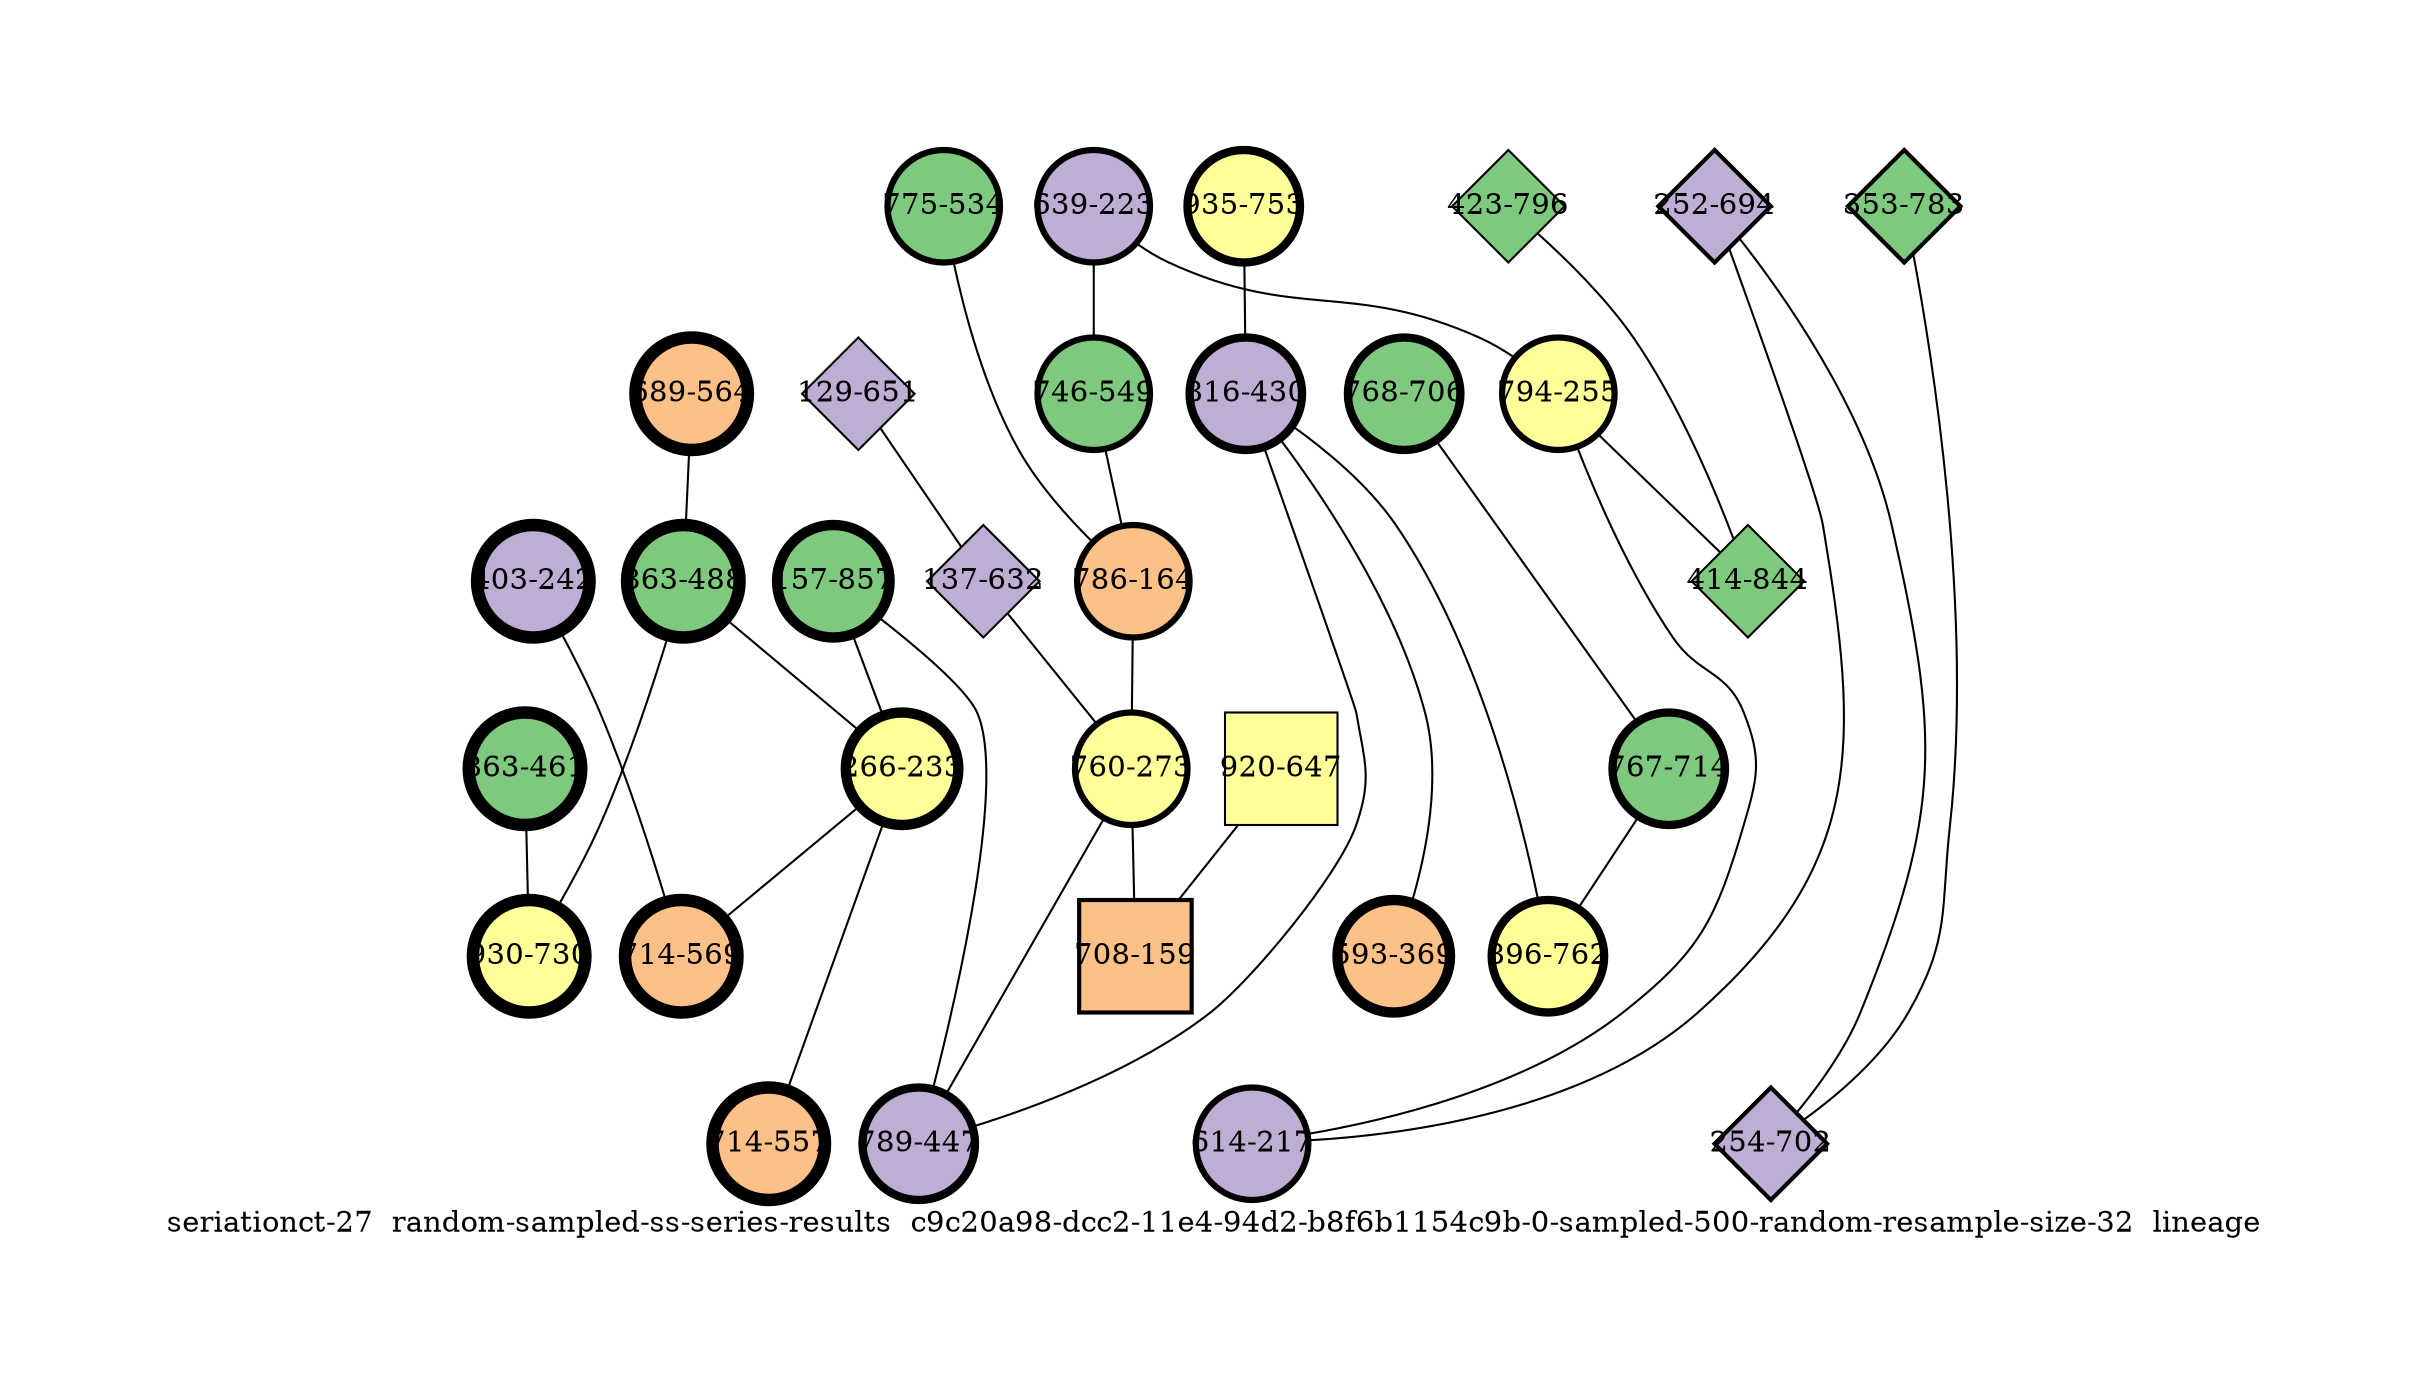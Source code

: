 strict graph "seriationct-27  random-sampled-ss-series-results  c9c20a98-dcc2-11e4-94d2-b8f6b1154c9b-0-sampled-500-random-resample-size-32  lineage" {
labelloc=b;
ratio=auto;
pad="1.0";
label="seriationct-27  random-sampled-ss-series-results  c9c20a98-dcc2-11e4-94d2-b8f6b1154c9b-0-sampled-500-random-resample-size-32  lineage";
node [width="0.75", style=filled, fixedsize=true, height="0.75", shape=circle, label=""];
0 [xCoordinate="564.0", appears_in_slice=6, yCoordinate="689.0", colorscheme=accent6, lineage_id=0, short_label="689-564", label="689-564", shape=circle, cluster_id=2, fillcolor=3, size="500.0", id=0, penwidth="6.0"];
1 [xCoordinate="488.0", appears_in_slice=6, yCoordinate="863.0", colorscheme=accent6, lineage_id=0, short_label="863-488", label="863-488", shape=circle, cluster_id=0, fillcolor=1, size="500.0", id=1, penwidth="6.0"];
2 [xCoordinate="647.0", appears_in_slice=1, yCoordinate="920.0", colorscheme=accent6, lineage_id=1, short_label="920-647", label="920-647", shape=square, cluster_id=3, fillcolor=4, size="500.0", id=2, penwidth="1.0"];
3 [xCoordinate="534.0", appears_in_slice=3, yCoordinate="775.0", colorscheme=accent6, lineage_id=0, short_label="775-534", label="775-534", shape=circle, cluster_id=0, fillcolor=1, size="500.0", id=3, penwidth="3.0"];
4 [xCoordinate="706.0", appears_in_slice=4, yCoordinate="768.0", colorscheme=accent6, lineage_id=0, short_label="768-706", label="768-706", shape=circle, cluster_id=0, fillcolor=1, size="500.0", id=4, penwidth="4.0"];
5 [xCoordinate="223.0", appears_in_slice=3, yCoordinate="639.0", colorscheme=accent6, lineage_id=0, short_label="639-223", label="639-223", shape=circle, cluster_id=1, fillcolor=2, size="500.0", id=5, penwidth="3.0"];
6 [xCoordinate="651.0", appears_in_slice=1, yCoordinate="129.0", colorscheme=accent6, lineage_id=2, short_label="129-651", label="129-651", shape=diamond, cluster_id=1, fillcolor=2, size="500.0", id=6, penwidth="1.0"];
7 [xCoordinate="796.0", appears_in_slice=1, yCoordinate="423.0", colorscheme=accent6, lineage_id=2, short_label="423-796", label="423-796", shape=diamond, cluster_id=0, fillcolor=1, size="500.0", id=7, penwidth="1.0"];
8 [xCoordinate="783.0", appears_in_slice=2, yCoordinate="353.0", colorscheme=accent6, lineage_id=2, short_label="353-783", label="353-783", shape=diamond, cluster_id=0, fillcolor=1, size="500.0", id=19, penwidth="2.0"];
9 [xCoordinate="857.0", appears_in_slice=5, yCoordinate="157.0", colorscheme=accent6, lineage_id=0, short_label="157-857", label="157-857", shape=circle, cluster_id=0, fillcolor=1, size="500.0", id=8, penwidth="5.0"];
10 [xCoordinate="753.0", appears_in_slice=4, yCoordinate="935.0", colorscheme=accent6, lineage_id=0, short_label="935-753", label="935-753", shape=circle, cluster_id=3, fillcolor=4, size="500.0", id=9, penwidth="4.0"];
11 [xCoordinate="430.0", appears_in_slice=4, yCoordinate="816.0", colorscheme=accent6, lineage_id=0, short_label="816-430", label="816-430", shape=circle, cluster_id=1, fillcolor=2, size="500.0", id=10, penwidth="4.0"];
12 [xCoordinate="714.0", appears_in_slice=4, yCoordinate="767.0", colorscheme=accent6, lineage_id=0, short_label="767-714", label="767-714", shape=circle, cluster_id=0, fillcolor=1, size="500.0", id=11, penwidth="4.0"];
13 [xCoordinate="242.0", appears_in_slice=6, yCoordinate="403.0", colorscheme=accent6, lineage_id=0, short_label="403-242", label="403-242", shape=circle, cluster_id=1, fillcolor=2, size="500.0", id=12, penwidth="6.0"];
14 [xCoordinate="255.0", appears_in_slice=3, yCoordinate="794.0", colorscheme=accent6, lineage_id=0, short_label="794-255", label="794-255", shape=circle, cluster_id=3, fillcolor=4, size="500.0", id=13, penwidth="3.0"];
15 [xCoordinate="549.0", appears_in_slice=3, yCoordinate="746.0", colorscheme=accent6, lineage_id=0, short_label="746-549", label="746-549", shape=circle, cluster_id=0, fillcolor=1, size="500.0", id=14, penwidth="3.0"];
16 [xCoordinate="694.0", appears_in_slice=2, yCoordinate="252.0", colorscheme=accent6, lineage_id=2, short_label="252-694", label="252-694", shape=diamond, cluster_id=1, fillcolor=2, size="500.0", id=15, penwidth="2.0"];
17 [xCoordinate="217.0", appears_in_slice=3, yCoordinate="614.0", colorscheme=accent6, lineage_id=0, short_label="614-217", label="614-217", shape=circle, cluster_id=1, fillcolor=2, size="500.0", id=16, penwidth="3.0"];
18 [xCoordinate="164.0", appears_in_slice=3, yCoordinate="786.0", colorscheme=accent6, lineage_id=0, short_label="786-164", label="786-164", shape=circle, cluster_id=2, fillcolor=3, size="500.0", id=17, penwidth="3.0"];
19 [xCoordinate="632.0", appears_in_slice=1, yCoordinate="137.0", colorscheme=accent6, lineage_id=2, short_label="137-632", label="137-632", shape=diamond, cluster_id=1, fillcolor=2, size="500.0", id=29, penwidth="1.0"];
20 [xCoordinate="844.0", appears_in_slice=1, yCoordinate="414.0", colorscheme=accent6, lineage_id=2, short_label="414-844", label="414-844", shape=diamond, cluster_id=0, fillcolor=1, size="500.0", id=31, penwidth="1.0"];
21 [xCoordinate="273.0", appears_in_slice=3, yCoordinate="760.0", colorscheme=accent6, lineage_id=0, short_label="760-273", label="760-273", shape=circle, cluster_id=3, fillcolor=4, size="500.0", id=20, penwidth="3.0"];
22 [xCoordinate="702.0", appears_in_slice=2, yCoordinate="254.0", colorscheme=accent6, lineage_id=2, short_label="254-702", label="254-702", shape=diamond, cluster_id=1, fillcolor=2, size="500.0", id=21, penwidth="2.0"];
23 [xCoordinate="369.0", appears_in_slice=5, yCoordinate="593.0", colorscheme=accent6, lineage_id=0, short_label="593-369", label="593-369", shape=circle, cluster_id=2, fillcolor=3, size="500.0", id=22, penwidth="5.0"];
24 [xCoordinate="762.0", appears_in_slice=4, yCoordinate="896.0", colorscheme=accent6, lineage_id=0, short_label="896-762", label="896-762", shape=circle, cluster_id=3, fillcolor=4, size="500.0", id=23, penwidth="4.0"];
25 [xCoordinate="447.0", appears_in_slice=4, yCoordinate="789.0", colorscheme=accent6, lineage_id=0, short_label="789-447", label="789-447", shape=circle, cluster_id=1, fillcolor=2, size="500.0", id=24, penwidth="4.0"];
26 [xCoordinate="233.0", appears_in_slice=5, yCoordinate="266.0", colorscheme=accent6, lineage_id=0, short_label="266-233", label="266-233", shape=circle, cluster_id=3, fillcolor=4, size="500.0", id=25, penwidth="5.0"];
27 [xCoordinate="569.0", appears_in_slice=6, yCoordinate="714.0", colorscheme=accent6, lineage_id=0, short_label="714-569", label="714-569", shape=circle, cluster_id=2, fillcolor=3, size="500.0", id=26, penwidth="6.0"];
28 [xCoordinate="159.0", appears_in_slice=2, yCoordinate="708.0", colorscheme=accent6, lineage_id=1, short_label="708-159", label="708-159", shape=square, cluster_id=2, fillcolor=3, size="500.0", id=27, penwidth="2.0"];
29 [xCoordinate="461.0", appears_in_slice=6, yCoordinate="863.0", colorscheme=accent6, lineage_id=0, short_label="863-461", label="863-461", shape=circle, cluster_id=0, fillcolor=1, size="500.0", id=28, penwidth="6.0"];
30 [xCoordinate="730.0", appears_in_slice=6, yCoordinate="930.0", colorscheme=accent6, lineage_id=0, short_label="930-730", label="930-730", shape=circle, cluster_id=3, fillcolor=4, size="500.0", id=18, penwidth="6.0"];
31 [xCoordinate="557.0", appears_in_slice=6, yCoordinate="714.0", colorscheme=accent6, lineage_id=0, short_label="714-557", label="714-557", shape=circle, cluster_id=2, fillcolor=3, size="500.0", id=30, penwidth="6.0"];
0 -- 1  [inverseweight="15.8113883008", weight="0.0632455532034"];
1 -- 26  [inverseweight="3.77554778677", weight="0.264862228338"];
1 -- 30  [inverseweight="3.0116110622", weight="0.332048189274"];
2 -- 28  [inverseweight="1.46903868299", weight="0.680717268769"];
3 -- 18  [inverseweight="2.30500424882", weight="0.433838679696"];
4 -- 12  [inverseweight="22.360679775", weight="0.04472135955"];
5 -- 14  [inverseweight="2.90648555976", weight="0.344058134623"];
5 -- 15  [inverseweight="19.641855033", weight="0.0509116882454"];
6 -- 19  [inverseweight="15.1168513789", weight="0.0661513416342"];
7 -- 20  [inverseweight="17.2107097705", weight="0.0581033561853"];
8 -- 22  [inverseweight="40.0320384513", weight="0.0249799919936"];
9 -- 25  [inverseweight="3.2911835381", weight="0.303842064237"];
9 -- 26  [inverseweight="2.6365499882", weight="0.379283535103"];
10 -- 11  [inverseweight="18.5312329165", weight="0.0539629502529"];
11 -- 24  [inverseweight="2.63904609601", weight="0.378924794649"];
11 -- 25  [inverseweight="2.20673676982", weight="0.453157809157"];
11 -- 23  [inverseweight="1.7931631503", weight="0.557673739744"];
12 -- 24  [inverseweight="19.3455808134", weight="0.0516913919333"];
13 -- 27  [inverseweight="21.9264504827", weight="0.045607017004"];
14 -- 17  [inverseweight="3.74345467647", weight="0.267132925713"];
14 -- 20  [inverseweight="2.04274001133", weight="0.489538558236"];
15 -- 18  [inverseweight="19.5815112497", weight="0.0510685813392"];
16 -- 17  [inverseweight="5.60772154092", weight="0.178325545001"];
16 -- 22  [inverseweight="35.0070021007", weight="0.0285657137142"];
18 -- 21  [inverseweight="2.24456854314", weight="0.445519920991"];
19 -- 21  [inverseweight="1.37854604555", weight="0.725401957538"];
21 -- 25  [inverseweight="1.79427120972", weight="0.557329346078"];
21 -- 28  [inverseweight="1.64557394447", weight="0.607690710806"];
26 -- 31  [inverseweight="3.40981310508", weight="0.293271205542"];
26 -- 27  [inverseweight="5.33790928988", weight="0.187339264438"];
29 -- 30  [inverseweight="75.3778361444", weight="0.0132664991614"];
}
